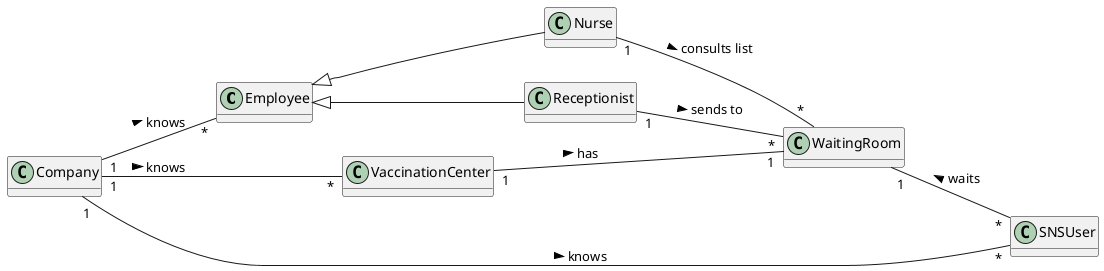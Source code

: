 @startuml
hide methods
left to right direction
skinparam classAttributeIconSize 0

class Employee {}

class Nurse {}

class Receptionist {}

class VaccinationCenter {}

class WaitingRoom {}

class SNSUser {}

class Company {}

Employee <|-- Nurse
Employee <|-- Receptionist

VaccinationCenter "1" -- "1" WaitingRoom : has >
WaitingRoom "1" -- "*" SNSUser : waits <

Nurse "1" -- "*" WaitingRoom : consults list >
Receptionist "1" -- "*" WaitingRoom : sends to >

Company "1" -- "*" VaccinationCenter : knows > 
Company "1" -- "*" SNSUser : knows > 
Company "1" -- "*" Employee : knows > 

@enduml
